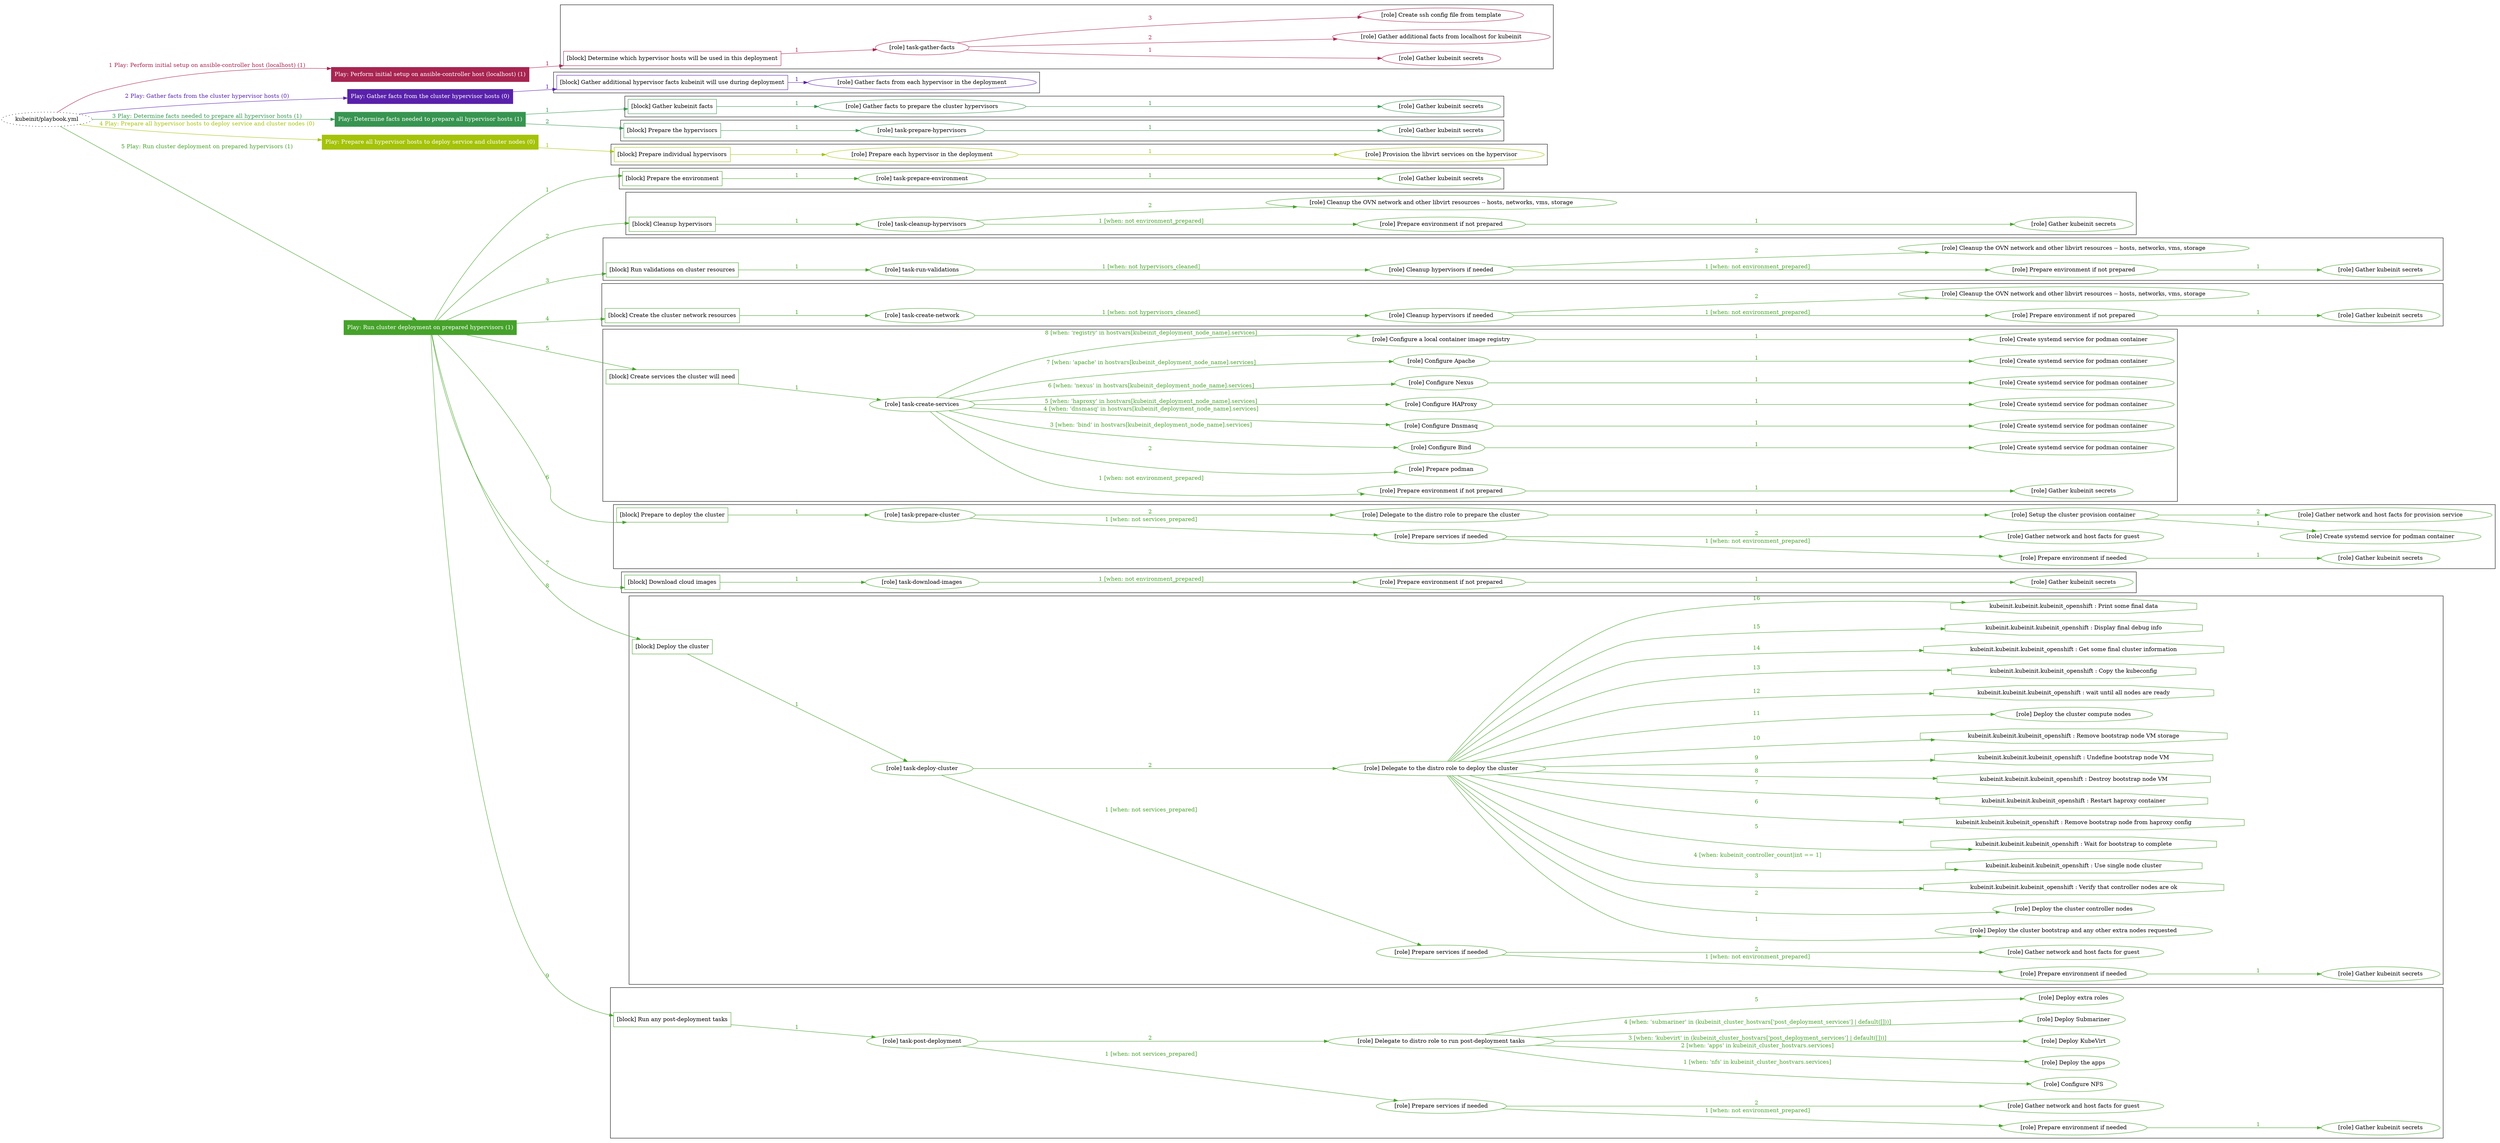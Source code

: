 digraph {
	graph [concentrate=true ordering=in rankdir=LR ratio=fill]
	edge [esep=5 sep=10]
	"kubeinit/playbook.yml" [URL="/home/runner/work/kubeinit/kubeinit/kubeinit/playbook.yml" id=playbook_08ec569a style=dotted]
	"kubeinit/playbook.yml" -> play_4e270019 [label="1 Play: Perform initial setup on ansible-controller host (localhost) (1)" color="#a82451" fontcolor="#a82451" id=edge_play_4e270019 labeltooltip="1 Play: Perform initial setup on ansible-controller host (localhost) (1)" tooltip="1 Play: Perform initial setup on ansible-controller host (localhost) (1)"]
	subgraph "Play: Perform initial setup on ansible-controller host (localhost) (1)" {
		play_4e270019 [label="Play: Perform initial setup on ansible-controller host (localhost) (1)" URL="/home/runner/work/kubeinit/kubeinit/kubeinit/playbook.yml" color="#a82451" fontcolor="#ffffff" id=play_4e270019 shape=box style=filled tooltip=localhost]
		play_4e270019 -> block_67060eb0 [label=1 color="#a82451" fontcolor="#a82451" id=edge_block_67060eb0 labeltooltip=1 tooltip=1]
		subgraph cluster_block_67060eb0 {
			block_67060eb0 [label="[block] Determine which hypervisor hosts will be used in this deployment" URL="/home/runner/work/kubeinit/kubeinit/kubeinit/playbook.yml" color="#a82451" id=block_67060eb0 labeltooltip="Determine which hypervisor hosts will be used in this deployment" shape=box tooltip="Determine which hypervisor hosts will be used in this deployment"]
			block_67060eb0 -> role_6513e315 [label="1 " color="#a82451" fontcolor="#a82451" id=edge_role_6513e315 labeltooltip="1 " tooltip="1 "]
			subgraph "task-gather-facts" {
				role_6513e315 [label="[role] task-gather-facts" URL="/home/runner/work/kubeinit/kubeinit/kubeinit/playbook.yml" color="#a82451" id=role_6513e315 tooltip="task-gather-facts"]
				role_6513e315 -> role_dc85bfc4 [label="1 " color="#a82451" fontcolor="#a82451" id=edge_role_dc85bfc4 labeltooltip="1 " tooltip="1 "]
				subgraph "Gather kubeinit secrets" {
					role_dc85bfc4 [label="[role] Gather kubeinit secrets" URL="/home/runner/.ansible/collections/ansible_collections/kubeinit/kubeinit/roles/kubeinit_prepare/tasks/build_hypervisors_group.yml" color="#a82451" id=role_dc85bfc4 tooltip="Gather kubeinit secrets"]
				}
				role_6513e315 -> role_c0fc6eeb [label="2 " color="#a82451" fontcolor="#a82451" id=edge_role_c0fc6eeb labeltooltip="2 " tooltip="2 "]
				subgraph "Gather additional facts from localhost for kubeinit" {
					role_c0fc6eeb [label="[role] Gather additional facts from localhost for kubeinit" URL="/home/runner/.ansible/collections/ansible_collections/kubeinit/kubeinit/roles/kubeinit_prepare/tasks/build_hypervisors_group.yml" color="#a82451" id=role_c0fc6eeb tooltip="Gather additional facts from localhost for kubeinit"]
				}
				role_6513e315 -> role_c8a27511 [label="3 " color="#a82451" fontcolor="#a82451" id=edge_role_c8a27511 labeltooltip="3 " tooltip="3 "]
				subgraph "Create ssh config file from template" {
					role_c8a27511 [label="[role] Create ssh config file from template" URL="/home/runner/.ansible/collections/ansible_collections/kubeinit/kubeinit/roles/kubeinit_prepare/tasks/build_hypervisors_group.yml" color="#a82451" id=role_c8a27511 tooltip="Create ssh config file from template"]
				}
			}
		}
	}
	"kubeinit/playbook.yml" -> play_488cc13b [label="2 Play: Gather facts from the cluster hypervisor hosts (0)" color="#5921ab" fontcolor="#5921ab" id=edge_play_488cc13b labeltooltip="2 Play: Gather facts from the cluster hypervisor hosts (0)" tooltip="2 Play: Gather facts from the cluster hypervisor hosts (0)"]
	subgraph "Play: Gather facts from the cluster hypervisor hosts (0)" {
		play_488cc13b [label="Play: Gather facts from the cluster hypervisor hosts (0)" URL="/home/runner/work/kubeinit/kubeinit/kubeinit/playbook.yml" color="#5921ab" fontcolor="#ffffff" id=play_488cc13b shape=box style=filled tooltip="Play: Gather facts from the cluster hypervisor hosts (0)"]
		play_488cc13b -> block_0bea4fcf [label=1 color="#5921ab" fontcolor="#5921ab" id=edge_block_0bea4fcf labeltooltip=1 tooltip=1]
		subgraph cluster_block_0bea4fcf {
			block_0bea4fcf [label="[block] Gather additional hypervisor facts kubeinit will use during deployment" URL="/home/runner/work/kubeinit/kubeinit/kubeinit/playbook.yml" color="#5921ab" id=block_0bea4fcf labeltooltip="Gather additional hypervisor facts kubeinit will use during deployment" shape=box tooltip="Gather additional hypervisor facts kubeinit will use during deployment"]
			block_0bea4fcf -> role_6d387355 [label="1 " color="#5921ab" fontcolor="#5921ab" id=edge_role_6d387355 labeltooltip="1 " tooltip="1 "]
			subgraph "Gather facts from each hypervisor in the deployment" {
				role_6d387355 [label="[role] Gather facts from each hypervisor in the deployment" URL="/home/runner/work/kubeinit/kubeinit/kubeinit/playbook.yml" color="#5921ab" id=role_6d387355 tooltip="Gather facts from each hypervisor in the deployment"]
			}
		}
	}
	"kubeinit/playbook.yml" -> play_680372f0 [label="3 Play: Determine facts needed to prepare all hypervisor hosts (1)" color="#379551" fontcolor="#379551" id=edge_play_680372f0 labeltooltip="3 Play: Determine facts needed to prepare all hypervisor hosts (1)" tooltip="3 Play: Determine facts needed to prepare all hypervisor hosts (1)"]
	subgraph "Play: Determine facts needed to prepare all hypervisor hosts (1)" {
		play_680372f0 [label="Play: Determine facts needed to prepare all hypervisor hosts (1)" URL="/home/runner/work/kubeinit/kubeinit/kubeinit/playbook.yml" color="#379551" fontcolor="#ffffff" id=play_680372f0 shape=box style=filled tooltip=localhost]
		play_680372f0 -> block_bba1f5a1 [label=1 color="#379551" fontcolor="#379551" id=edge_block_bba1f5a1 labeltooltip=1 tooltip=1]
		subgraph cluster_block_bba1f5a1 {
			block_bba1f5a1 [label="[block] Gather kubeinit facts" URL="/home/runner/work/kubeinit/kubeinit/kubeinit/playbook.yml" color="#379551" id=block_bba1f5a1 labeltooltip="Gather kubeinit facts" shape=box tooltip="Gather kubeinit facts"]
			block_bba1f5a1 -> role_6743e425 [label="1 " color="#379551" fontcolor="#379551" id=edge_role_6743e425 labeltooltip="1 " tooltip="1 "]
			subgraph "Gather facts to prepare the cluster hypervisors" {
				role_6743e425 [label="[role] Gather facts to prepare the cluster hypervisors" URL="/home/runner/work/kubeinit/kubeinit/kubeinit/playbook.yml" color="#379551" id=role_6743e425 tooltip="Gather facts to prepare the cluster hypervisors"]
				role_6743e425 -> role_b5a6b189 [label="1 " color="#379551" fontcolor="#379551" id=edge_role_b5a6b189 labeltooltip="1 " tooltip="1 "]
				subgraph "Gather kubeinit secrets" {
					role_b5a6b189 [label="[role] Gather kubeinit secrets" URL="/home/runner/.ansible/collections/ansible_collections/kubeinit/kubeinit/roles/kubeinit_prepare/tasks/gather_kubeinit_facts.yml" color="#379551" id=role_b5a6b189 tooltip="Gather kubeinit secrets"]
				}
			}
		}
		play_680372f0 -> block_e36cc3b1 [label=2 color="#379551" fontcolor="#379551" id=edge_block_e36cc3b1 labeltooltip=2 tooltip=2]
		subgraph cluster_block_e36cc3b1 {
			block_e36cc3b1 [label="[block] Prepare the hypervisors" URL="/home/runner/work/kubeinit/kubeinit/kubeinit/playbook.yml" color="#379551" id=block_e36cc3b1 labeltooltip="Prepare the hypervisors" shape=box tooltip="Prepare the hypervisors"]
			block_e36cc3b1 -> role_eace37ed [label="1 " color="#379551" fontcolor="#379551" id=edge_role_eace37ed labeltooltip="1 " tooltip="1 "]
			subgraph "task-prepare-hypervisors" {
				role_eace37ed [label="[role] task-prepare-hypervisors" URL="/home/runner/work/kubeinit/kubeinit/kubeinit/playbook.yml" color="#379551" id=role_eace37ed tooltip="task-prepare-hypervisors"]
				role_eace37ed -> role_6896aed6 [label="1 " color="#379551" fontcolor="#379551" id=edge_role_6896aed6 labeltooltip="1 " tooltip="1 "]
				subgraph "Gather kubeinit secrets" {
					role_6896aed6 [label="[role] Gather kubeinit secrets" URL="/home/runner/.ansible/collections/ansible_collections/kubeinit/kubeinit/roles/kubeinit_prepare/tasks/gather_kubeinit_facts.yml" color="#379551" id=role_6896aed6 tooltip="Gather kubeinit secrets"]
				}
			}
		}
	}
	"kubeinit/playbook.yml" -> play_d33fb198 [label="4 Play: Prepare all hypervisor hosts to deploy service and cluster nodes (0)" color="#a4c309" fontcolor="#a4c309" id=edge_play_d33fb198 labeltooltip="4 Play: Prepare all hypervisor hosts to deploy service and cluster nodes (0)" tooltip="4 Play: Prepare all hypervisor hosts to deploy service and cluster nodes (0)"]
	subgraph "Play: Prepare all hypervisor hosts to deploy service and cluster nodes (0)" {
		play_d33fb198 [label="Play: Prepare all hypervisor hosts to deploy service and cluster nodes (0)" URL="/home/runner/work/kubeinit/kubeinit/kubeinit/playbook.yml" color="#a4c309" fontcolor="#ffffff" id=play_d33fb198 shape=box style=filled tooltip="Play: Prepare all hypervisor hosts to deploy service and cluster nodes (0)"]
		play_d33fb198 -> block_6375f2b9 [label=1 color="#a4c309" fontcolor="#a4c309" id=edge_block_6375f2b9 labeltooltip=1 tooltip=1]
		subgraph cluster_block_6375f2b9 {
			block_6375f2b9 [label="[block] Prepare individual hypervisors" URL="/home/runner/work/kubeinit/kubeinit/kubeinit/playbook.yml" color="#a4c309" id=block_6375f2b9 labeltooltip="Prepare individual hypervisors" shape=box tooltip="Prepare individual hypervisors"]
			block_6375f2b9 -> role_1cbd3b34 [label="1 " color="#a4c309" fontcolor="#a4c309" id=edge_role_1cbd3b34 labeltooltip="1 " tooltip="1 "]
			subgraph "Prepare each hypervisor in the deployment" {
				role_1cbd3b34 [label="[role] Prepare each hypervisor in the deployment" URL="/home/runner/work/kubeinit/kubeinit/kubeinit/playbook.yml" color="#a4c309" id=role_1cbd3b34 tooltip="Prepare each hypervisor in the deployment"]
				role_1cbd3b34 -> role_030df2a7 [label="1 " color="#a4c309" fontcolor="#a4c309" id=edge_role_030df2a7 labeltooltip="1 " tooltip="1 "]
				subgraph "Provision the libvirt services on the hypervisor" {
					role_030df2a7 [label="[role] Provision the libvirt services on the hypervisor" URL="/home/runner/.ansible/collections/ansible_collections/kubeinit/kubeinit/roles/kubeinit_prepare/tasks/prepare_hypervisor.yml" color="#a4c309" id=role_030df2a7 tooltip="Provision the libvirt services on the hypervisor"]
				}
			}
		}
	}
	"kubeinit/playbook.yml" -> play_9604595b [label="5 Play: Run cluster deployment on prepared hypervisors (1)" color="#45a22a" fontcolor="#45a22a" id=edge_play_9604595b labeltooltip="5 Play: Run cluster deployment on prepared hypervisors (1)" tooltip="5 Play: Run cluster deployment on prepared hypervisors (1)"]
	subgraph "Play: Run cluster deployment on prepared hypervisors (1)" {
		play_9604595b [label="Play: Run cluster deployment on prepared hypervisors (1)" URL="/home/runner/work/kubeinit/kubeinit/kubeinit/playbook.yml" color="#45a22a" fontcolor="#ffffff" id=play_9604595b shape=box style=filled tooltip=localhost]
		play_9604595b -> block_32f5e4a6 [label=1 color="#45a22a" fontcolor="#45a22a" id=edge_block_32f5e4a6 labeltooltip=1 tooltip=1]
		subgraph cluster_block_32f5e4a6 {
			block_32f5e4a6 [label="[block] Prepare the environment" URL="/home/runner/work/kubeinit/kubeinit/kubeinit/playbook.yml" color="#45a22a" id=block_32f5e4a6 labeltooltip="Prepare the environment" shape=box tooltip="Prepare the environment"]
			block_32f5e4a6 -> role_c7208e34 [label="1 " color="#45a22a" fontcolor="#45a22a" id=edge_role_c7208e34 labeltooltip="1 " tooltip="1 "]
			subgraph "task-prepare-environment" {
				role_c7208e34 [label="[role] task-prepare-environment" URL="/home/runner/work/kubeinit/kubeinit/kubeinit/playbook.yml" color="#45a22a" id=role_c7208e34 tooltip="task-prepare-environment"]
				role_c7208e34 -> role_4a3f5aad [label="1 " color="#45a22a" fontcolor="#45a22a" id=edge_role_4a3f5aad labeltooltip="1 " tooltip="1 "]
				subgraph "Gather kubeinit secrets" {
					role_4a3f5aad [label="[role] Gather kubeinit secrets" URL="/home/runner/.ansible/collections/ansible_collections/kubeinit/kubeinit/roles/kubeinit_prepare/tasks/gather_kubeinit_facts.yml" color="#45a22a" id=role_4a3f5aad tooltip="Gather kubeinit secrets"]
				}
			}
		}
		play_9604595b -> block_9d1297ca [label=2 color="#45a22a" fontcolor="#45a22a" id=edge_block_9d1297ca labeltooltip=2 tooltip=2]
		subgraph cluster_block_9d1297ca {
			block_9d1297ca [label="[block] Cleanup hypervisors" URL="/home/runner/work/kubeinit/kubeinit/kubeinit/playbook.yml" color="#45a22a" id=block_9d1297ca labeltooltip="Cleanup hypervisors" shape=box tooltip="Cleanup hypervisors"]
			block_9d1297ca -> role_f3f0b88f [label="1 " color="#45a22a" fontcolor="#45a22a" id=edge_role_f3f0b88f labeltooltip="1 " tooltip="1 "]
			subgraph "task-cleanup-hypervisors" {
				role_f3f0b88f [label="[role] task-cleanup-hypervisors" URL="/home/runner/work/kubeinit/kubeinit/kubeinit/playbook.yml" color="#45a22a" id=role_f3f0b88f tooltip="task-cleanup-hypervisors"]
				role_f3f0b88f -> role_8f4ce636 [label="1 [when: not environment_prepared]" color="#45a22a" fontcolor="#45a22a" id=edge_role_8f4ce636 labeltooltip="1 [when: not environment_prepared]" tooltip="1 [when: not environment_prepared]"]
				subgraph "Prepare environment if not prepared" {
					role_8f4ce636 [label="[role] Prepare environment if not prepared" URL="/home/runner/.ansible/collections/ansible_collections/kubeinit/kubeinit/roles/kubeinit_prepare/tasks/cleanup_hypervisors.yml" color="#45a22a" id=role_8f4ce636 tooltip="Prepare environment if not prepared"]
					role_8f4ce636 -> role_7417fbbb [label="1 " color="#45a22a" fontcolor="#45a22a" id=edge_role_7417fbbb labeltooltip="1 " tooltip="1 "]
					subgraph "Gather kubeinit secrets" {
						role_7417fbbb [label="[role] Gather kubeinit secrets" URL="/home/runner/.ansible/collections/ansible_collections/kubeinit/kubeinit/roles/kubeinit_prepare/tasks/gather_kubeinit_facts.yml" color="#45a22a" id=role_7417fbbb tooltip="Gather kubeinit secrets"]
					}
				}
				role_f3f0b88f -> role_6b60b7db [label="2 " color="#45a22a" fontcolor="#45a22a" id=edge_role_6b60b7db labeltooltip="2 " tooltip="2 "]
				subgraph "Cleanup the OVN network and other libvirt resources -- hosts, networks, vms, storage" {
					role_6b60b7db [label="[role] Cleanup the OVN network and other libvirt resources -- hosts, networks, vms, storage" URL="/home/runner/.ansible/collections/ansible_collections/kubeinit/kubeinit/roles/kubeinit_prepare/tasks/cleanup_hypervisors.yml" color="#45a22a" id=role_6b60b7db tooltip="Cleanup the OVN network and other libvirt resources -- hosts, networks, vms, storage"]
				}
			}
		}
		play_9604595b -> block_84999104 [label=3 color="#45a22a" fontcolor="#45a22a" id=edge_block_84999104 labeltooltip=3 tooltip=3]
		subgraph cluster_block_84999104 {
			block_84999104 [label="[block] Run validations on cluster resources" URL="/home/runner/work/kubeinit/kubeinit/kubeinit/playbook.yml" color="#45a22a" id=block_84999104 labeltooltip="Run validations on cluster resources" shape=box tooltip="Run validations on cluster resources"]
			block_84999104 -> role_ca70b30f [label="1 " color="#45a22a" fontcolor="#45a22a" id=edge_role_ca70b30f labeltooltip="1 " tooltip="1 "]
			subgraph "task-run-validations" {
				role_ca70b30f [label="[role] task-run-validations" URL="/home/runner/work/kubeinit/kubeinit/kubeinit/playbook.yml" color="#45a22a" id=role_ca70b30f tooltip="task-run-validations"]
				role_ca70b30f -> role_95f2b1ec [label="1 [when: not hypervisors_cleaned]" color="#45a22a" fontcolor="#45a22a" id=edge_role_95f2b1ec labeltooltip="1 [when: not hypervisors_cleaned]" tooltip="1 [when: not hypervisors_cleaned]"]
				subgraph "Cleanup hypervisors if needed" {
					role_95f2b1ec [label="[role] Cleanup hypervisors if needed" URL="/home/runner/.ansible/collections/ansible_collections/kubeinit/kubeinit/roles/kubeinit_validations/tasks/main.yml" color="#45a22a" id=role_95f2b1ec tooltip="Cleanup hypervisors if needed"]
					role_95f2b1ec -> role_e1d0ab36 [label="1 [when: not environment_prepared]" color="#45a22a" fontcolor="#45a22a" id=edge_role_e1d0ab36 labeltooltip="1 [when: not environment_prepared]" tooltip="1 [when: not environment_prepared]"]
					subgraph "Prepare environment if not prepared" {
						role_e1d0ab36 [label="[role] Prepare environment if not prepared" URL="/home/runner/.ansible/collections/ansible_collections/kubeinit/kubeinit/roles/kubeinit_prepare/tasks/cleanup_hypervisors.yml" color="#45a22a" id=role_e1d0ab36 tooltip="Prepare environment if not prepared"]
						role_e1d0ab36 -> role_94840647 [label="1 " color="#45a22a" fontcolor="#45a22a" id=edge_role_94840647 labeltooltip="1 " tooltip="1 "]
						subgraph "Gather kubeinit secrets" {
							role_94840647 [label="[role] Gather kubeinit secrets" URL="/home/runner/.ansible/collections/ansible_collections/kubeinit/kubeinit/roles/kubeinit_prepare/tasks/gather_kubeinit_facts.yml" color="#45a22a" id=role_94840647 tooltip="Gather kubeinit secrets"]
						}
					}
					role_95f2b1ec -> role_c6c610b2 [label="2 " color="#45a22a" fontcolor="#45a22a" id=edge_role_c6c610b2 labeltooltip="2 " tooltip="2 "]
					subgraph "Cleanup the OVN network and other libvirt resources -- hosts, networks, vms, storage" {
						role_c6c610b2 [label="[role] Cleanup the OVN network and other libvirt resources -- hosts, networks, vms, storage" URL="/home/runner/.ansible/collections/ansible_collections/kubeinit/kubeinit/roles/kubeinit_prepare/tasks/cleanup_hypervisors.yml" color="#45a22a" id=role_c6c610b2 tooltip="Cleanup the OVN network and other libvirt resources -- hosts, networks, vms, storage"]
					}
				}
			}
		}
		play_9604595b -> block_32883b47 [label=4 color="#45a22a" fontcolor="#45a22a" id=edge_block_32883b47 labeltooltip=4 tooltip=4]
		subgraph cluster_block_32883b47 {
			block_32883b47 [label="[block] Create the cluster network resources" URL="/home/runner/work/kubeinit/kubeinit/kubeinit/playbook.yml" color="#45a22a" id=block_32883b47 labeltooltip="Create the cluster network resources" shape=box tooltip="Create the cluster network resources"]
			block_32883b47 -> role_83e30142 [label="1 " color="#45a22a" fontcolor="#45a22a" id=edge_role_83e30142 labeltooltip="1 " tooltip="1 "]
			subgraph "task-create-network" {
				role_83e30142 [label="[role] task-create-network" URL="/home/runner/work/kubeinit/kubeinit/kubeinit/playbook.yml" color="#45a22a" id=role_83e30142 tooltip="task-create-network"]
				role_83e30142 -> role_8780b51d [label="1 [when: not hypervisors_cleaned]" color="#45a22a" fontcolor="#45a22a" id=edge_role_8780b51d labeltooltip="1 [when: not hypervisors_cleaned]" tooltip="1 [when: not hypervisors_cleaned]"]
				subgraph "Cleanup hypervisors if needed" {
					role_8780b51d [label="[role] Cleanup hypervisors if needed" URL="/home/runner/.ansible/collections/ansible_collections/kubeinit/kubeinit/roles/kubeinit_libvirt/tasks/create_network.yml" color="#45a22a" id=role_8780b51d tooltip="Cleanup hypervisors if needed"]
					role_8780b51d -> role_3fc7cf95 [label="1 [when: not environment_prepared]" color="#45a22a" fontcolor="#45a22a" id=edge_role_3fc7cf95 labeltooltip="1 [when: not environment_prepared]" tooltip="1 [when: not environment_prepared]"]
					subgraph "Prepare environment if not prepared" {
						role_3fc7cf95 [label="[role] Prepare environment if not prepared" URL="/home/runner/.ansible/collections/ansible_collections/kubeinit/kubeinit/roles/kubeinit_prepare/tasks/cleanup_hypervisors.yml" color="#45a22a" id=role_3fc7cf95 tooltip="Prepare environment if not prepared"]
						role_3fc7cf95 -> role_0c145822 [label="1 " color="#45a22a" fontcolor="#45a22a" id=edge_role_0c145822 labeltooltip="1 " tooltip="1 "]
						subgraph "Gather kubeinit secrets" {
							role_0c145822 [label="[role] Gather kubeinit secrets" URL="/home/runner/.ansible/collections/ansible_collections/kubeinit/kubeinit/roles/kubeinit_prepare/tasks/gather_kubeinit_facts.yml" color="#45a22a" id=role_0c145822 tooltip="Gather kubeinit secrets"]
						}
					}
					role_8780b51d -> role_aa56e431 [label="2 " color="#45a22a" fontcolor="#45a22a" id=edge_role_aa56e431 labeltooltip="2 " tooltip="2 "]
					subgraph "Cleanup the OVN network and other libvirt resources -- hosts, networks, vms, storage" {
						role_aa56e431 [label="[role] Cleanup the OVN network and other libvirt resources -- hosts, networks, vms, storage" URL="/home/runner/.ansible/collections/ansible_collections/kubeinit/kubeinit/roles/kubeinit_prepare/tasks/cleanup_hypervisors.yml" color="#45a22a" id=role_aa56e431 tooltip="Cleanup the OVN network and other libvirt resources -- hosts, networks, vms, storage"]
					}
				}
			}
		}
		play_9604595b -> block_eea4396a [label=5 color="#45a22a" fontcolor="#45a22a" id=edge_block_eea4396a labeltooltip=5 tooltip=5]
		subgraph cluster_block_eea4396a {
			block_eea4396a [label="[block] Create services the cluster will need" URL="/home/runner/work/kubeinit/kubeinit/kubeinit/playbook.yml" color="#45a22a" id=block_eea4396a labeltooltip="Create services the cluster will need" shape=box tooltip="Create services the cluster will need"]
			block_eea4396a -> role_97da3b30 [label="1 " color="#45a22a" fontcolor="#45a22a" id=edge_role_97da3b30 labeltooltip="1 " tooltip="1 "]
			subgraph "task-create-services" {
				role_97da3b30 [label="[role] task-create-services" URL="/home/runner/work/kubeinit/kubeinit/kubeinit/playbook.yml" color="#45a22a" id=role_97da3b30 tooltip="task-create-services"]
				role_97da3b30 -> role_88c226be [label="1 [when: not environment_prepared]" color="#45a22a" fontcolor="#45a22a" id=edge_role_88c226be labeltooltip="1 [when: not environment_prepared]" tooltip="1 [when: not environment_prepared]"]
				subgraph "Prepare environment if not prepared" {
					role_88c226be [label="[role] Prepare environment if not prepared" URL="/home/runner/.ansible/collections/ansible_collections/kubeinit/kubeinit/roles/kubeinit_services/tasks/main.yml" color="#45a22a" id=role_88c226be tooltip="Prepare environment if not prepared"]
					role_88c226be -> role_9e474211 [label="1 " color="#45a22a" fontcolor="#45a22a" id=edge_role_9e474211 labeltooltip="1 " tooltip="1 "]
					subgraph "Gather kubeinit secrets" {
						role_9e474211 [label="[role] Gather kubeinit secrets" URL="/home/runner/.ansible/collections/ansible_collections/kubeinit/kubeinit/roles/kubeinit_prepare/tasks/gather_kubeinit_facts.yml" color="#45a22a" id=role_9e474211 tooltip="Gather kubeinit secrets"]
					}
				}
				role_97da3b30 -> role_3e4d6f79 [label="2 " color="#45a22a" fontcolor="#45a22a" id=edge_role_3e4d6f79 labeltooltip="2 " tooltip="2 "]
				subgraph "Prepare podman" {
					role_3e4d6f79 [label="[role] Prepare podman" URL="/home/runner/.ansible/collections/ansible_collections/kubeinit/kubeinit/roles/kubeinit_services/tasks/00_create_service_pod.yml" color="#45a22a" id=role_3e4d6f79 tooltip="Prepare podman"]
				}
				role_97da3b30 -> role_61c6725f [label="3 [when: 'bind' in hostvars[kubeinit_deployment_node_name].services]" color="#45a22a" fontcolor="#45a22a" id=edge_role_61c6725f labeltooltip="3 [when: 'bind' in hostvars[kubeinit_deployment_node_name].services]" tooltip="3 [when: 'bind' in hostvars[kubeinit_deployment_node_name].services]"]
				subgraph "Configure Bind" {
					role_61c6725f [label="[role] Configure Bind" URL="/home/runner/.ansible/collections/ansible_collections/kubeinit/kubeinit/roles/kubeinit_services/tasks/start_services_containers.yml" color="#45a22a" id=role_61c6725f tooltip="Configure Bind"]
					role_61c6725f -> role_12994f44 [label="1 " color="#45a22a" fontcolor="#45a22a" id=edge_role_12994f44 labeltooltip="1 " tooltip="1 "]
					subgraph "Create systemd service for podman container" {
						role_12994f44 [label="[role] Create systemd service for podman container" URL="/home/runner/.ansible/collections/ansible_collections/kubeinit/kubeinit/roles/kubeinit_bind/tasks/main.yml" color="#45a22a" id=role_12994f44 tooltip="Create systemd service for podman container"]
					}
				}
				role_97da3b30 -> role_0f035037 [label="4 [when: 'dnsmasq' in hostvars[kubeinit_deployment_node_name].services]" color="#45a22a" fontcolor="#45a22a" id=edge_role_0f035037 labeltooltip="4 [when: 'dnsmasq' in hostvars[kubeinit_deployment_node_name].services]" tooltip="4 [when: 'dnsmasq' in hostvars[kubeinit_deployment_node_name].services]"]
				subgraph "Configure Dnsmasq" {
					role_0f035037 [label="[role] Configure Dnsmasq" URL="/home/runner/.ansible/collections/ansible_collections/kubeinit/kubeinit/roles/kubeinit_services/tasks/start_services_containers.yml" color="#45a22a" id=role_0f035037 tooltip="Configure Dnsmasq"]
					role_0f035037 -> role_c9c74cda [label="1 " color="#45a22a" fontcolor="#45a22a" id=edge_role_c9c74cda labeltooltip="1 " tooltip="1 "]
					subgraph "Create systemd service for podman container" {
						role_c9c74cda [label="[role] Create systemd service for podman container" URL="/home/runner/.ansible/collections/ansible_collections/kubeinit/kubeinit/roles/kubeinit_dnsmasq/tasks/main.yml" color="#45a22a" id=role_c9c74cda tooltip="Create systemd service for podman container"]
					}
				}
				role_97da3b30 -> role_bbef4e16 [label="5 [when: 'haproxy' in hostvars[kubeinit_deployment_node_name].services]" color="#45a22a" fontcolor="#45a22a" id=edge_role_bbef4e16 labeltooltip="5 [when: 'haproxy' in hostvars[kubeinit_deployment_node_name].services]" tooltip="5 [when: 'haproxy' in hostvars[kubeinit_deployment_node_name].services]"]
				subgraph "Configure HAProxy" {
					role_bbef4e16 [label="[role] Configure HAProxy" URL="/home/runner/.ansible/collections/ansible_collections/kubeinit/kubeinit/roles/kubeinit_services/tasks/start_services_containers.yml" color="#45a22a" id=role_bbef4e16 tooltip="Configure HAProxy"]
					role_bbef4e16 -> role_93fb505a [label="1 " color="#45a22a" fontcolor="#45a22a" id=edge_role_93fb505a labeltooltip="1 " tooltip="1 "]
					subgraph "Create systemd service for podman container" {
						role_93fb505a [label="[role] Create systemd service for podman container" URL="/home/runner/.ansible/collections/ansible_collections/kubeinit/kubeinit/roles/kubeinit_haproxy/tasks/main.yml" color="#45a22a" id=role_93fb505a tooltip="Create systemd service for podman container"]
					}
				}
				role_97da3b30 -> role_f5bd04b0 [label="6 [when: 'nexus' in hostvars[kubeinit_deployment_node_name].services]" color="#45a22a" fontcolor="#45a22a" id=edge_role_f5bd04b0 labeltooltip="6 [when: 'nexus' in hostvars[kubeinit_deployment_node_name].services]" tooltip="6 [when: 'nexus' in hostvars[kubeinit_deployment_node_name].services]"]
				subgraph "Configure Nexus" {
					role_f5bd04b0 [label="[role] Configure Nexus" URL="/home/runner/.ansible/collections/ansible_collections/kubeinit/kubeinit/roles/kubeinit_services/tasks/start_services_containers.yml" color="#45a22a" id=role_f5bd04b0 tooltip="Configure Nexus"]
					role_f5bd04b0 -> role_be5d9eab [label="1 " color="#45a22a" fontcolor="#45a22a" id=edge_role_be5d9eab labeltooltip="1 " tooltip="1 "]
					subgraph "Create systemd service for podman container" {
						role_be5d9eab [label="[role] Create systemd service for podman container" URL="/home/runner/.ansible/collections/ansible_collections/kubeinit/kubeinit/roles/kubeinit_nexus/tasks/main.yml" color="#45a22a" id=role_be5d9eab tooltip="Create systemd service for podman container"]
					}
				}
				role_97da3b30 -> role_20e9d824 [label="7 [when: 'apache' in hostvars[kubeinit_deployment_node_name].services]" color="#45a22a" fontcolor="#45a22a" id=edge_role_20e9d824 labeltooltip="7 [when: 'apache' in hostvars[kubeinit_deployment_node_name].services]" tooltip="7 [when: 'apache' in hostvars[kubeinit_deployment_node_name].services]"]
				subgraph "Configure Apache" {
					role_20e9d824 [label="[role] Configure Apache" URL="/home/runner/.ansible/collections/ansible_collections/kubeinit/kubeinit/roles/kubeinit_services/tasks/start_services_containers.yml" color="#45a22a" id=role_20e9d824 tooltip="Configure Apache"]
					role_20e9d824 -> role_49f9c37b [label="1 " color="#45a22a" fontcolor="#45a22a" id=edge_role_49f9c37b labeltooltip="1 " tooltip="1 "]
					subgraph "Create systemd service for podman container" {
						role_49f9c37b [label="[role] Create systemd service for podman container" URL="/home/runner/.ansible/collections/ansible_collections/kubeinit/kubeinit/roles/kubeinit_apache/tasks/main.yml" color="#45a22a" id=role_49f9c37b tooltip="Create systemd service for podman container"]
					}
				}
				role_97da3b30 -> role_f72b55e5 [label="8 [when: 'registry' in hostvars[kubeinit_deployment_node_name].services]" color="#45a22a" fontcolor="#45a22a" id=edge_role_f72b55e5 labeltooltip="8 [when: 'registry' in hostvars[kubeinit_deployment_node_name].services]" tooltip="8 [when: 'registry' in hostvars[kubeinit_deployment_node_name].services]"]
				subgraph "Configure a local container image registry" {
					role_f72b55e5 [label="[role] Configure a local container image registry" URL="/home/runner/.ansible/collections/ansible_collections/kubeinit/kubeinit/roles/kubeinit_services/tasks/start_services_containers.yml" color="#45a22a" id=role_f72b55e5 tooltip="Configure a local container image registry"]
					role_f72b55e5 -> role_0dd51f55 [label="1 " color="#45a22a" fontcolor="#45a22a" id=edge_role_0dd51f55 labeltooltip="1 " tooltip="1 "]
					subgraph "Create systemd service for podman container" {
						role_0dd51f55 [label="[role] Create systemd service for podman container" URL="/home/runner/.ansible/collections/ansible_collections/kubeinit/kubeinit/roles/kubeinit_registry/tasks/main.yml" color="#45a22a" id=role_0dd51f55 tooltip="Create systemd service for podman container"]
					}
				}
			}
		}
		play_9604595b -> block_3cf32f5a [label=6 color="#45a22a" fontcolor="#45a22a" id=edge_block_3cf32f5a labeltooltip=6 tooltip=6]
		subgraph cluster_block_3cf32f5a {
			block_3cf32f5a [label="[block] Prepare to deploy the cluster" URL="/home/runner/work/kubeinit/kubeinit/kubeinit/playbook.yml" color="#45a22a" id=block_3cf32f5a labeltooltip="Prepare to deploy the cluster" shape=box tooltip="Prepare to deploy the cluster"]
			block_3cf32f5a -> role_e0e0ed32 [label="1 " color="#45a22a" fontcolor="#45a22a" id=edge_role_e0e0ed32 labeltooltip="1 " tooltip="1 "]
			subgraph "task-prepare-cluster" {
				role_e0e0ed32 [label="[role] task-prepare-cluster" URL="/home/runner/work/kubeinit/kubeinit/kubeinit/playbook.yml" color="#45a22a" id=role_e0e0ed32 tooltip="task-prepare-cluster"]
				role_e0e0ed32 -> role_dc999ad9 [label="1 [when: not services_prepared]" color="#45a22a" fontcolor="#45a22a" id=edge_role_dc999ad9 labeltooltip="1 [when: not services_prepared]" tooltip="1 [when: not services_prepared]"]
				subgraph "Prepare services if needed" {
					role_dc999ad9 [label="[role] Prepare services if needed" URL="/home/runner/.ansible/collections/ansible_collections/kubeinit/kubeinit/roles/kubeinit_prepare/tasks/prepare_cluster.yml" color="#45a22a" id=role_dc999ad9 tooltip="Prepare services if needed"]
					role_dc999ad9 -> role_66bc953e [label="1 [when: not environment_prepared]" color="#45a22a" fontcolor="#45a22a" id=edge_role_66bc953e labeltooltip="1 [when: not environment_prepared]" tooltip="1 [when: not environment_prepared]"]
					subgraph "Prepare environment if needed" {
						role_66bc953e [label="[role] Prepare environment if needed" URL="/home/runner/.ansible/collections/ansible_collections/kubeinit/kubeinit/roles/kubeinit_services/tasks/prepare_services.yml" color="#45a22a" id=role_66bc953e tooltip="Prepare environment if needed"]
						role_66bc953e -> role_8d5ce856 [label="1 " color="#45a22a" fontcolor="#45a22a" id=edge_role_8d5ce856 labeltooltip="1 " tooltip="1 "]
						subgraph "Gather kubeinit secrets" {
							role_8d5ce856 [label="[role] Gather kubeinit secrets" URL="/home/runner/.ansible/collections/ansible_collections/kubeinit/kubeinit/roles/kubeinit_prepare/tasks/gather_kubeinit_facts.yml" color="#45a22a" id=role_8d5ce856 tooltip="Gather kubeinit secrets"]
						}
					}
					role_dc999ad9 -> role_360dc8fc [label="2 " color="#45a22a" fontcolor="#45a22a" id=edge_role_360dc8fc labeltooltip="2 " tooltip="2 "]
					subgraph "Gather network and host facts for guest" {
						role_360dc8fc [label="[role] Gather network and host facts for guest" URL="/home/runner/.ansible/collections/ansible_collections/kubeinit/kubeinit/roles/kubeinit_services/tasks/prepare_services.yml" color="#45a22a" id=role_360dc8fc tooltip="Gather network and host facts for guest"]
					}
				}
				role_e0e0ed32 -> role_f4eb8409 [label="2 " color="#45a22a" fontcolor="#45a22a" id=edge_role_f4eb8409 labeltooltip="2 " tooltip="2 "]
				subgraph "Delegate to the distro role to prepare the cluster" {
					role_f4eb8409 [label="[role] Delegate to the distro role to prepare the cluster" URL="/home/runner/.ansible/collections/ansible_collections/kubeinit/kubeinit/roles/kubeinit_prepare/tasks/prepare_cluster.yml" color="#45a22a" id=role_f4eb8409 tooltip="Delegate to the distro role to prepare the cluster"]
					role_f4eb8409 -> role_54e48523 [label="1 " color="#45a22a" fontcolor="#45a22a" id=edge_role_54e48523 labeltooltip="1 " tooltip="1 "]
					subgraph "Setup the cluster provision container" {
						role_54e48523 [label="[role] Setup the cluster provision container" URL="/home/runner/.ansible/collections/ansible_collections/kubeinit/kubeinit/roles/kubeinit_openshift/tasks/prepare_cluster.yml" color="#45a22a" id=role_54e48523 tooltip="Setup the cluster provision container"]
						role_54e48523 -> role_1305a702 [label="1 " color="#45a22a" fontcolor="#45a22a" id=edge_role_1305a702 labeltooltip="1 " tooltip="1 "]
						subgraph "Create systemd service for podman container" {
							role_1305a702 [label="[role] Create systemd service for podman container" URL="/home/runner/.ansible/collections/ansible_collections/kubeinit/kubeinit/roles/kubeinit_services/tasks/create_provision_container.yml" color="#45a22a" id=role_1305a702 tooltip="Create systemd service for podman container"]
						}
						role_54e48523 -> role_86356603 [label="2 " color="#45a22a" fontcolor="#45a22a" id=edge_role_86356603 labeltooltip="2 " tooltip="2 "]
						subgraph "Gather network and host facts for provision service" {
							role_86356603 [label="[role] Gather network and host facts for provision service" URL="/home/runner/.ansible/collections/ansible_collections/kubeinit/kubeinit/roles/kubeinit_services/tasks/create_provision_container.yml" color="#45a22a" id=role_86356603 tooltip="Gather network and host facts for provision service"]
						}
					}
				}
			}
		}
		play_9604595b -> block_c9693909 [label=7 color="#45a22a" fontcolor="#45a22a" id=edge_block_c9693909 labeltooltip=7 tooltip=7]
		subgraph cluster_block_c9693909 {
			block_c9693909 [label="[block] Download cloud images" URL="/home/runner/work/kubeinit/kubeinit/kubeinit/playbook.yml" color="#45a22a" id=block_c9693909 labeltooltip="Download cloud images" shape=box tooltip="Download cloud images"]
			block_c9693909 -> role_3fef47f9 [label="1 " color="#45a22a" fontcolor="#45a22a" id=edge_role_3fef47f9 labeltooltip="1 " tooltip="1 "]
			subgraph "task-download-images" {
				role_3fef47f9 [label="[role] task-download-images" URL="/home/runner/work/kubeinit/kubeinit/kubeinit/playbook.yml" color="#45a22a" id=role_3fef47f9 tooltip="task-download-images"]
				role_3fef47f9 -> role_0b73831c [label="1 [when: not environment_prepared]" color="#45a22a" fontcolor="#45a22a" id=edge_role_0b73831c labeltooltip="1 [when: not environment_prepared]" tooltip="1 [when: not environment_prepared]"]
				subgraph "Prepare environment if not prepared" {
					role_0b73831c [label="[role] Prepare environment if not prepared" URL="/home/runner/.ansible/collections/ansible_collections/kubeinit/kubeinit/roles/kubeinit_libvirt/tasks/download_cloud_images.yml" color="#45a22a" id=role_0b73831c tooltip="Prepare environment if not prepared"]
					role_0b73831c -> role_7de8701c [label="1 " color="#45a22a" fontcolor="#45a22a" id=edge_role_7de8701c labeltooltip="1 " tooltip="1 "]
					subgraph "Gather kubeinit secrets" {
						role_7de8701c [label="[role] Gather kubeinit secrets" URL="/home/runner/.ansible/collections/ansible_collections/kubeinit/kubeinit/roles/kubeinit_prepare/tasks/gather_kubeinit_facts.yml" color="#45a22a" id=role_7de8701c tooltip="Gather kubeinit secrets"]
					}
				}
			}
		}
		play_9604595b -> block_feed6a69 [label=8 color="#45a22a" fontcolor="#45a22a" id=edge_block_feed6a69 labeltooltip=8 tooltip=8]
		subgraph cluster_block_feed6a69 {
			block_feed6a69 [label="[block] Deploy the cluster" URL="/home/runner/work/kubeinit/kubeinit/kubeinit/playbook.yml" color="#45a22a" id=block_feed6a69 labeltooltip="Deploy the cluster" shape=box tooltip="Deploy the cluster"]
			block_feed6a69 -> role_5a9f8046 [label="1 " color="#45a22a" fontcolor="#45a22a" id=edge_role_5a9f8046 labeltooltip="1 " tooltip="1 "]
			subgraph "task-deploy-cluster" {
				role_5a9f8046 [label="[role] task-deploy-cluster" URL="/home/runner/work/kubeinit/kubeinit/kubeinit/playbook.yml" color="#45a22a" id=role_5a9f8046 tooltip="task-deploy-cluster"]
				role_5a9f8046 -> role_406d975c [label="1 [when: not services_prepared]" color="#45a22a" fontcolor="#45a22a" id=edge_role_406d975c labeltooltip="1 [when: not services_prepared]" tooltip="1 [when: not services_prepared]"]
				subgraph "Prepare services if needed" {
					role_406d975c [label="[role] Prepare services if needed" URL="/home/runner/.ansible/collections/ansible_collections/kubeinit/kubeinit/roles/kubeinit_prepare/tasks/deploy_cluster.yml" color="#45a22a" id=role_406d975c tooltip="Prepare services if needed"]
					role_406d975c -> role_6c64292c [label="1 [when: not environment_prepared]" color="#45a22a" fontcolor="#45a22a" id=edge_role_6c64292c labeltooltip="1 [when: not environment_prepared]" tooltip="1 [when: not environment_prepared]"]
					subgraph "Prepare environment if needed" {
						role_6c64292c [label="[role] Prepare environment if needed" URL="/home/runner/.ansible/collections/ansible_collections/kubeinit/kubeinit/roles/kubeinit_services/tasks/prepare_services.yml" color="#45a22a" id=role_6c64292c tooltip="Prepare environment if needed"]
						role_6c64292c -> role_58b726cf [label="1 " color="#45a22a" fontcolor="#45a22a" id=edge_role_58b726cf labeltooltip="1 " tooltip="1 "]
						subgraph "Gather kubeinit secrets" {
							role_58b726cf [label="[role] Gather kubeinit secrets" URL="/home/runner/.ansible/collections/ansible_collections/kubeinit/kubeinit/roles/kubeinit_prepare/tasks/gather_kubeinit_facts.yml" color="#45a22a" id=role_58b726cf tooltip="Gather kubeinit secrets"]
						}
					}
					role_406d975c -> role_a6574df1 [label="2 " color="#45a22a" fontcolor="#45a22a" id=edge_role_a6574df1 labeltooltip="2 " tooltip="2 "]
					subgraph "Gather network and host facts for guest" {
						role_a6574df1 [label="[role] Gather network and host facts for guest" URL="/home/runner/.ansible/collections/ansible_collections/kubeinit/kubeinit/roles/kubeinit_services/tasks/prepare_services.yml" color="#45a22a" id=role_a6574df1 tooltip="Gather network and host facts for guest"]
					}
				}
				role_5a9f8046 -> role_b19f92d3 [label="2 " color="#45a22a" fontcolor="#45a22a" id=edge_role_b19f92d3 labeltooltip="2 " tooltip="2 "]
				subgraph "Delegate to the distro role to deploy the cluster" {
					role_b19f92d3 [label="[role] Delegate to the distro role to deploy the cluster" URL="/home/runner/.ansible/collections/ansible_collections/kubeinit/kubeinit/roles/kubeinit_prepare/tasks/deploy_cluster.yml" color="#45a22a" id=role_b19f92d3 tooltip="Delegate to the distro role to deploy the cluster"]
					role_b19f92d3 -> role_2ac2b253 [label="1 " color="#45a22a" fontcolor="#45a22a" id=edge_role_2ac2b253 labeltooltip="1 " tooltip="1 "]
					subgraph "Deploy the cluster bootstrap and any other extra nodes requested" {
						role_2ac2b253 [label="[role] Deploy the cluster bootstrap and any other extra nodes requested" URL="/home/runner/.ansible/collections/ansible_collections/kubeinit/kubeinit/roles/kubeinit_openshift/tasks/main.yml" color="#45a22a" id=role_2ac2b253 tooltip="Deploy the cluster bootstrap and any other extra nodes requested"]
					}
					role_b19f92d3 -> role_1bd687d6 [label="2 " color="#45a22a" fontcolor="#45a22a" id=edge_role_1bd687d6 labeltooltip="2 " tooltip="2 "]
					subgraph "Deploy the cluster controller nodes" {
						role_1bd687d6 [label="[role] Deploy the cluster controller nodes" URL="/home/runner/.ansible/collections/ansible_collections/kubeinit/kubeinit/roles/kubeinit_openshift/tasks/main.yml" color="#45a22a" id=role_1bd687d6 tooltip="Deploy the cluster controller nodes"]
					}
					task_9f04aca7 [label="kubeinit.kubeinit.kubeinit_openshift : Verify that controller nodes are ok" URL="/home/runner/.ansible/collections/ansible_collections/kubeinit/kubeinit/roles/kubeinit_openshift/tasks/main.yml" color="#45a22a" id=task_9f04aca7 shape=octagon tooltip="kubeinit.kubeinit.kubeinit_openshift : Verify that controller nodes are ok"]
					role_b19f92d3 -> task_9f04aca7 [label="3 " color="#45a22a" fontcolor="#45a22a" id=edge_task_9f04aca7 labeltooltip="3 " tooltip="3 "]
					task_bf27baee [label="kubeinit.kubeinit.kubeinit_openshift : Use single node cluster" URL="/home/runner/.ansible/collections/ansible_collections/kubeinit/kubeinit/roles/kubeinit_openshift/tasks/main.yml" color="#45a22a" id=task_bf27baee shape=octagon tooltip="kubeinit.kubeinit.kubeinit_openshift : Use single node cluster"]
					role_b19f92d3 -> task_bf27baee [label="4 [when: kubeinit_controller_count|int == 1]" color="#45a22a" fontcolor="#45a22a" id=edge_task_bf27baee labeltooltip="4 [when: kubeinit_controller_count|int == 1]" tooltip="4 [when: kubeinit_controller_count|int == 1]"]
					task_d29a8ab7 [label="kubeinit.kubeinit.kubeinit_openshift : Wait for bootstrap to complete" URL="/home/runner/.ansible/collections/ansible_collections/kubeinit/kubeinit/roles/kubeinit_openshift/tasks/main.yml" color="#45a22a" id=task_d29a8ab7 shape=octagon tooltip="kubeinit.kubeinit.kubeinit_openshift : Wait for bootstrap to complete"]
					role_b19f92d3 -> task_d29a8ab7 [label="5 " color="#45a22a" fontcolor="#45a22a" id=edge_task_d29a8ab7 labeltooltip="5 " tooltip="5 "]
					task_cc5bf928 [label="kubeinit.kubeinit.kubeinit_openshift : Remove bootstrap node from haproxy config" URL="/home/runner/.ansible/collections/ansible_collections/kubeinit/kubeinit/roles/kubeinit_openshift/tasks/main.yml" color="#45a22a" id=task_cc5bf928 shape=octagon tooltip="kubeinit.kubeinit.kubeinit_openshift : Remove bootstrap node from haproxy config"]
					role_b19f92d3 -> task_cc5bf928 [label="6 " color="#45a22a" fontcolor="#45a22a" id=edge_task_cc5bf928 labeltooltip="6 " tooltip="6 "]
					task_8ffae487 [label="kubeinit.kubeinit.kubeinit_openshift : Restart haproxy container" URL="/home/runner/.ansible/collections/ansible_collections/kubeinit/kubeinit/roles/kubeinit_openshift/tasks/main.yml" color="#45a22a" id=task_8ffae487 shape=octagon tooltip="kubeinit.kubeinit.kubeinit_openshift : Restart haproxy container"]
					role_b19f92d3 -> task_8ffae487 [label="7 " color="#45a22a" fontcolor="#45a22a" id=edge_task_8ffae487 labeltooltip="7 " tooltip="7 "]
					task_cd84dd24 [label="kubeinit.kubeinit.kubeinit_openshift : Destroy bootstrap node VM" URL="/home/runner/.ansible/collections/ansible_collections/kubeinit/kubeinit/roles/kubeinit_openshift/tasks/main.yml" color="#45a22a" id=task_cd84dd24 shape=octagon tooltip="kubeinit.kubeinit.kubeinit_openshift : Destroy bootstrap node VM"]
					role_b19f92d3 -> task_cd84dd24 [label="8 " color="#45a22a" fontcolor="#45a22a" id=edge_task_cd84dd24 labeltooltip="8 " tooltip="8 "]
					task_8c1b7533 [label="kubeinit.kubeinit.kubeinit_openshift : Undefine bootstrap node VM" URL="/home/runner/.ansible/collections/ansible_collections/kubeinit/kubeinit/roles/kubeinit_openshift/tasks/main.yml" color="#45a22a" id=task_8c1b7533 shape=octagon tooltip="kubeinit.kubeinit.kubeinit_openshift : Undefine bootstrap node VM"]
					role_b19f92d3 -> task_8c1b7533 [label="9 " color="#45a22a" fontcolor="#45a22a" id=edge_task_8c1b7533 labeltooltip="9 " tooltip="9 "]
					task_9ac54cea [label="kubeinit.kubeinit.kubeinit_openshift : Remove bootstrap node VM storage" URL="/home/runner/.ansible/collections/ansible_collections/kubeinit/kubeinit/roles/kubeinit_openshift/tasks/main.yml" color="#45a22a" id=task_9ac54cea shape=octagon tooltip="kubeinit.kubeinit.kubeinit_openshift : Remove bootstrap node VM storage"]
					role_b19f92d3 -> task_9ac54cea [label="10 " color="#45a22a" fontcolor="#45a22a" id=edge_task_9ac54cea labeltooltip="10 " tooltip="10 "]
					role_b19f92d3 -> role_fbb4a1b6 [label="11 " color="#45a22a" fontcolor="#45a22a" id=edge_role_fbb4a1b6 labeltooltip="11 " tooltip="11 "]
					subgraph "Deploy the cluster compute nodes" {
						role_fbb4a1b6 [label="[role] Deploy the cluster compute nodes" URL="/home/runner/.ansible/collections/ansible_collections/kubeinit/kubeinit/roles/kubeinit_openshift/tasks/main.yml" color="#45a22a" id=role_fbb4a1b6 tooltip="Deploy the cluster compute nodes"]
					}
					task_b59d2df3 [label="kubeinit.kubeinit.kubeinit_openshift : wait until all nodes are ready" URL="/home/runner/.ansible/collections/ansible_collections/kubeinit/kubeinit/roles/kubeinit_openshift/tasks/main.yml" color="#45a22a" id=task_b59d2df3 shape=octagon tooltip="kubeinit.kubeinit.kubeinit_openshift : wait until all nodes are ready"]
					role_b19f92d3 -> task_b59d2df3 [label="12 " color="#45a22a" fontcolor="#45a22a" id=edge_task_b59d2df3 labeltooltip="12 " tooltip="12 "]
					task_663da6c7 [label="kubeinit.kubeinit.kubeinit_openshift : Copy the kubeconfig" URL="/home/runner/.ansible/collections/ansible_collections/kubeinit/kubeinit/roles/kubeinit_openshift/tasks/main.yml" color="#45a22a" id=task_663da6c7 shape=octagon tooltip="kubeinit.kubeinit.kubeinit_openshift : Copy the kubeconfig"]
					role_b19f92d3 -> task_663da6c7 [label="13 " color="#45a22a" fontcolor="#45a22a" id=edge_task_663da6c7 labeltooltip="13 " tooltip="13 "]
					task_dd95d1b7 [label="kubeinit.kubeinit.kubeinit_openshift : Get some final cluster information" URL="/home/runner/.ansible/collections/ansible_collections/kubeinit/kubeinit/roles/kubeinit_openshift/tasks/main.yml" color="#45a22a" id=task_dd95d1b7 shape=octagon tooltip="kubeinit.kubeinit.kubeinit_openshift : Get some final cluster information"]
					role_b19f92d3 -> task_dd95d1b7 [label="14 " color="#45a22a" fontcolor="#45a22a" id=edge_task_dd95d1b7 labeltooltip="14 " tooltip="14 "]
					task_d232c8ec [label="kubeinit.kubeinit.kubeinit_openshift : Display final debug info" URL="/home/runner/.ansible/collections/ansible_collections/kubeinit/kubeinit/roles/kubeinit_openshift/tasks/main.yml" color="#45a22a" id=task_d232c8ec shape=octagon tooltip="kubeinit.kubeinit.kubeinit_openshift : Display final debug info"]
					role_b19f92d3 -> task_d232c8ec [label="15 " color="#45a22a" fontcolor="#45a22a" id=edge_task_d232c8ec labeltooltip="15 " tooltip="15 "]
					task_3418edce [label="kubeinit.kubeinit.kubeinit_openshift : Print some final data" URL="/home/runner/.ansible/collections/ansible_collections/kubeinit/kubeinit/roles/kubeinit_openshift/tasks/main.yml" color="#45a22a" id=task_3418edce shape=octagon tooltip="kubeinit.kubeinit.kubeinit_openshift : Print some final data"]
					role_b19f92d3 -> task_3418edce [label="16 " color="#45a22a" fontcolor="#45a22a" id=edge_task_3418edce labeltooltip="16 " tooltip="16 "]
				}
			}
		}
		play_9604595b -> block_8bd821f0 [label=9 color="#45a22a" fontcolor="#45a22a" id=edge_block_8bd821f0 labeltooltip=9 tooltip=9]
		subgraph cluster_block_8bd821f0 {
			block_8bd821f0 [label="[block] Run any post-deployment tasks" URL="/home/runner/work/kubeinit/kubeinit/kubeinit/playbook.yml" color="#45a22a" id=block_8bd821f0 labeltooltip="Run any post-deployment tasks" shape=box tooltip="Run any post-deployment tasks"]
			block_8bd821f0 -> role_0967e389 [label="1 " color="#45a22a" fontcolor="#45a22a" id=edge_role_0967e389 labeltooltip="1 " tooltip="1 "]
			subgraph "task-post-deployment" {
				role_0967e389 [label="[role] task-post-deployment" URL="/home/runner/work/kubeinit/kubeinit/kubeinit/playbook.yml" color="#45a22a" id=role_0967e389 tooltip="task-post-deployment"]
				role_0967e389 -> role_2b34e637 [label="1 [when: not services_prepared]" color="#45a22a" fontcolor="#45a22a" id=edge_role_2b34e637 labeltooltip="1 [when: not services_prepared]" tooltip="1 [when: not services_prepared]"]
				subgraph "Prepare services if needed" {
					role_2b34e637 [label="[role] Prepare services if needed" URL="/home/runner/.ansible/collections/ansible_collections/kubeinit/kubeinit/roles/kubeinit_prepare/tasks/post_deployment.yml" color="#45a22a" id=role_2b34e637 tooltip="Prepare services if needed"]
					role_2b34e637 -> role_37a17c11 [label="1 [when: not environment_prepared]" color="#45a22a" fontcolor="#45a22a" id=edge_role_37a17c11 labeltooltip="1 [when: not environment_prepared]" tooltip="1 [when: not environment_prepared]"]
					subgraph "Prepare environment if needed" {
						role_37a17c11 [label="[role] Prepare environment if needed" URL="/home/runner/.ansible/collections/ansible_collections/kubeinit/kubeinit/roles/kubeinit_services/tasks/prepare_services.yml" color="#45a22a" id=role_37a17c11 tooltip="Prepare environment if needed"]
						role_37a17c11 -> role_f054e9d3 [label="1 " color="#45a22a" fontcolor="#45a22a" id=edge_role_f054e9d3 labeltooltip="1 " tooltip="1 "]
						subgraph "Gather kubeinit secrets" {
							role_f054e9d3 [label="[role] Gather kubeinit secrets" URL="/home/runner/.ansible/collections/ansible_collections/kubeinit/kubeinit/roles/kubeinit_prepare/tasks/gather_kubeinit_facts.yml" color="#45a22a" id=role_f054e9d3 tooltip="Gather kubeinit secrets"]
						}
					}
					role_2b34e637 -> role_8376fd3d [label="2 " color="#45a22a" fontcolor="#45a22a" id=edge_role_8376fd3d labeltooltip="2 " tooltip="2 "]
					subgraph "Gather network and host facts for guest" {
						role_8376fd3d [label="[role] Gather network and host facts for guest" URL="/home/runner/.ansible/collections/ansible_collections/kubeinit/kubeinit/roles/kubeinit_services/tasks/prepare_services.yml" color="#45a22a" id=role_8376fd3d tooltip="Gather network and host facts for guest"]
					}
				}
				role_0967e389 -> role_7d0004ff [label="2 " color="#45a22a" fontcolor="#45a22a" id=edge_role_7d0004ff labeltooltip="2 " tooltip="2 "]
				subgraph "Delegate to distro role to run post-deployment tasks" {
					role_7d0004ff [label="[role] Delegate to distro role to run post-deployment tasks" URL="/home/runner/.ansible/collections/ansible_collections/kubeinit/kubeinit/roles/kubeinit_prepare/tasks/post_deployment.yml" color="#45a22a" id=role_7d0004ff tooltip="Delegate to distro role to run post-deployment tasks"]
					role_7d0004ff -> role_4284d259 [label="1 [when: 'nfs' in kubeinit_cluster_hostvars.services]" color="#45a22a" fontcolor="#45a22a" id=edge_role_4284d259 labeltooltip="1 [when: 'nfs' in kubeinit_cluster_hostvars.services]" tooltip="1 [when: 'nfs' in kubeinit_cluster_hostvars.services]"]
					subgraph "Configure NFS" {
						role_4284d259 [label="[role] Configure NFS" URL="/home/runner/.ansible/collections/ansible_collections/kubeinit/kubeinit/roles/kubeinit_openshift/tasks/post_deployment_tasks.yml" color="#45a22a" id=role_4284d259 tooltip="Configure NFS"]
					}
					role_7d0004ff -> role_2b049a5d [label="2 [when: 'apps' in kubeinit_cluster_hostvars.services]" color="#45a22a" fontcolor="#45a22a" id=edge_role_2b049a5d labeltooltip="2 [when: 'apps' in kubeinit_cluster_hostvars.services]" tooltip="2 [when: 'apps' in kubeinit_cluster_hostvars.services]"]
					subgraph "Deploy the apps" {
						role_2b049a5d [label="[role] Deploy the apps" URL="/home/runner/.ansible/collections/ansible_collections/kubeinit/kubeinit/roles/kubeinit_openshift/tasks/post_deployment_tasks.yml" color="#45a22a" id=role_2b049a5d tooltip="Deploy the apps"]
					}
					role_7d0004ff -> role_21ee0c46 [label="3 [when: 'kubevirt' in (kubeinit_cluster_hostvars['post_deployment_services'] | default([]))]" color="#45a22a" fontcolor="#45a22a" id=edge_role_21ee0c46 labeltooltip="3 [when: 'kubevirt' in (kubeinit_cluster_hostvars['post_deployment_services'] | default([]))]" tooltip="3 [when: 'kubevirt' in (kubeinit_cluster_hostvars['post_deployment_services'] | default([]))]"]
					subgraph "Deploy KubeVirt" {
						role_21ee0c46 [label="[role] Deploy KubeVirt" URL="/home/runner/.ansible/collections/ansible_collections/kubeinit/kubeinit/roles/kubeinit_openshift/tasks/post_deployment_tasks.yml" color="#45a22a" id=role_21ee0c46 tooltip="Deploy KubeVirt"]
					}
					role_7d0004ff -> role_5c46ce74 [label="4 [when: 'submariner' in (kubeinit_cluster_hostvars['post_deployment_services'] | default([]))]" color="#45a22a" fontcolor="#45a22a" id=edge_role_5c46ce74 labeltooltip="4 [when: 'submariner' in (kubeinit_cluster_hostvars['post_deployment_services'] | default([]))]" tooltip="4 [when: 'submariner' in (kubeinit_cluster_hostvars['post_deployment_services'] | default([]))]"]
					subgraph "Deploy Submariner" {
						role_5c46ce74 [label="[role] Deploy Submariner" URL="/home/runner/.ansible/collections/ansible_collections/kubeinit/kubeinit/roles/kubeinit_openshift/tasks/post_deployment_tasks.yml" color="#45a22a" id=role_5c46ce74 tooltip="Deploy Submariner"]
					}
					role_7d0004ff -> role_d7c6e8db [label="5 " color="#45a22a" fontcolor="#45a22a" id=edge_role_d7c6e8db labeltooltip="5 " tooltip="5 "]
					subgraph "Deploy extra roles" {
						role_d7c6e8db [label="[role] Deploy extra roles" URL="/home/runner/.ansible/collections/ansible_collections/kubeinit/kubeinit/roles/kubeinit_openshift/tasks/post_deployment_tasks.yml" color="#45a22a" id=role_d7c6e8db tooltip="Deploy extra roles"]
					}
				}
			}
		}
	}
}
